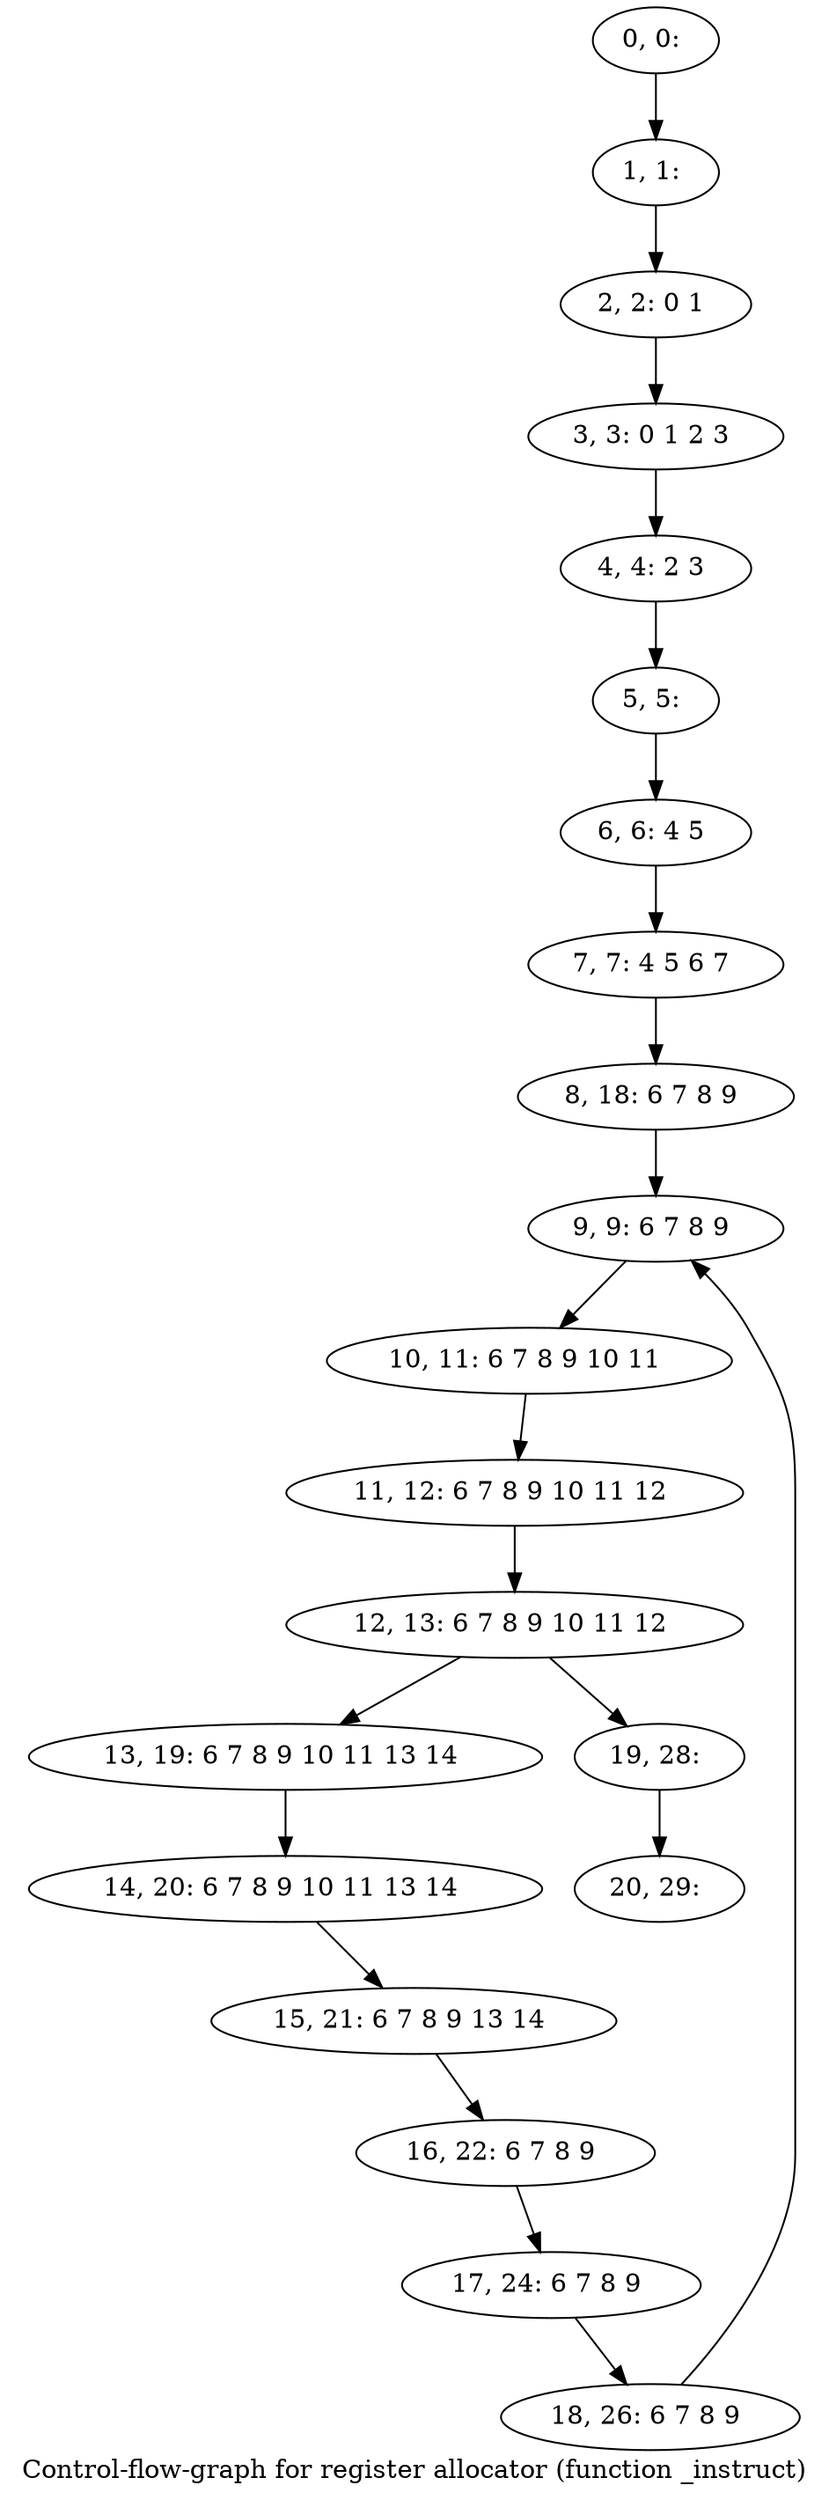 digraph G {
graph [label="Control-flow-graph for register allocator (function _instruct)"]
0[label="0, 0: "];
1[label="1, 1: "];
2[label="2, 2: 0 1 "];
3[label="3, 3: 0 1 2 3 "];
4[label="4, 4: 2 3 "];
5[label="5, 5: "];
6[label="6, 6: 4 5 "];
7[label="7, 7: 4 5 6 7 "];
8[label="8, 18: 6 7 8 9 "];
9[label="9, 9: 6 7 8 9 "];
10[label="10, 11: 6 7 8 9 10 11 "];
11[label="11, 12: 6 7 8 9 10 11 12 "];
12[label="12, 13: 6 7 8 9 10 11 12 "];
13[label="13, 19: 6 7 8 9 10 11 13 14 "];
14[label="14, 20: 6 7 8 9 10 11 13 14 "];
15[label="15, 21: 6 7 8 9 13 14 "];
16[label="16, 22: 6 7 8 9 "];
17[label="17, 24: 6 7 8 9 "];
18[label="18, 26: 6 7 8 9 "];
19[label="19, 28: "];
20[label="20, 29: "];
0->1 ;
1->2 ;
2->3 ;
3->4 ;
4->5 ;
5->6 ;
6->7 ;
7->8 ;
8->9 ;
9->10 ;
10->11 ;
11->12 ;
12->13 ;
12->19 ;
13->14 ;
14->15 ;
15->16 ;
16->17 ;
17->18 ;
18->9 ;
19->20 ;
}
